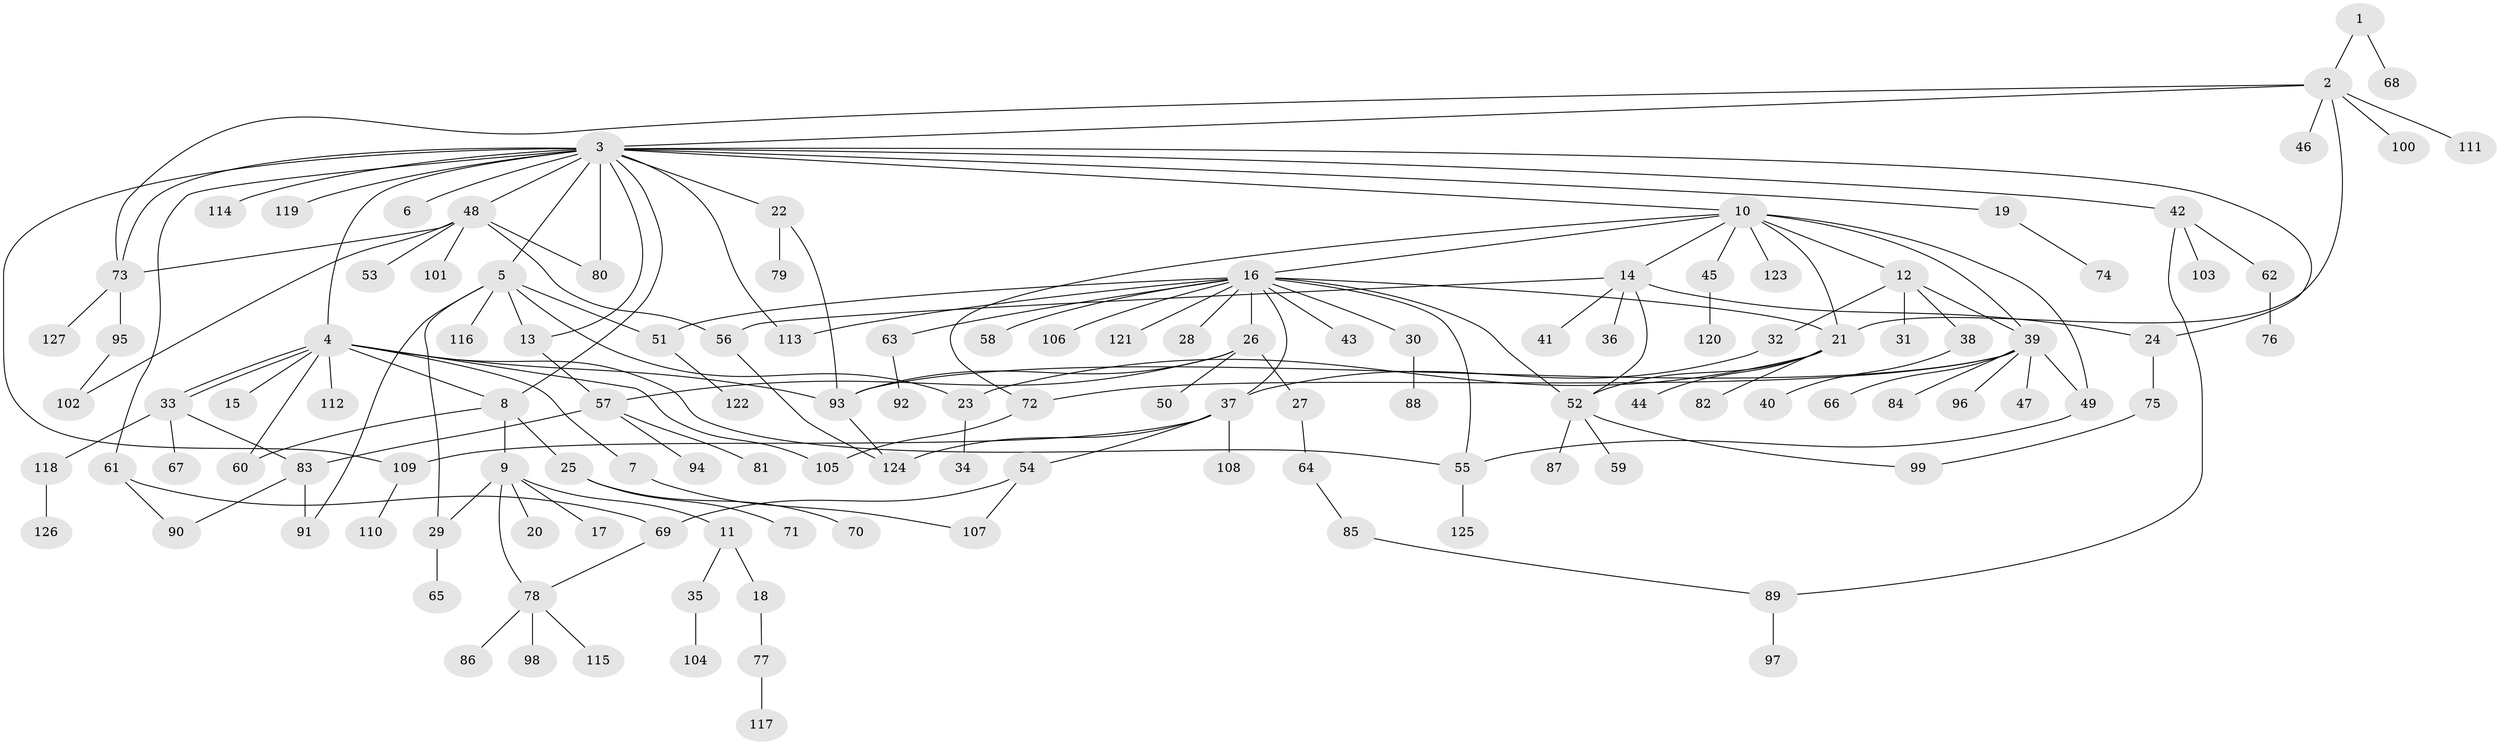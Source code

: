 // Generated by graph-tools (version 1.1) at 2025/47/03/09/25 04:47:47]
// undirected, 127 vertices, 166 edges
graph export_dot {
graph [start="1"]
  node [color=gray90,style=filled];
  1;
  2;
  3;
  4;
  5;
  6;
  7;
  8;
  9;
  10;
  11;
  12;
  13;
  14;
  15;
  16;
  17;
  18;
  19;
  20;
  21;
  22;
  23;
  24;
  25;
  26;
  27;
  28;
  29;
  30;
  31;
  32;
  33;
  34;
  35;
  36;
  37;
  38;
  39;
  40;
  41;
  42;
  43;
  44;
  45;
  46;
  47;
  48;
  49;
  50;
  51;
  52;
  53;
  54;
  55;
  56;
  57;
  58;
  59;
  60;
  61;
  62;
  63;
  64;
  65;
  66;
  67;
  68;
  69;
  70;
  71;
  72;
  73;
  74;
  75;
  76;
  77;
  78;
  79;
  80;
  81;
  82;
  83;
  84;
  85;
  86;
  87;
  88;
  89;
  90;
  91;
  92;
  93;
  94;
  95;
  96;
  97;
  98;
  99;
  100;
  101;
  102;
  103;
  104;
  105;
  106;
  107;
  108;
  109;
  110;
  111;
  112;
  113;
  114;
  115;
  116;
  117;
  118;
  119;
  120;
  121;
  122;
  123;
  124;
  125;
  126;
  127;
  1 -- 2;
  1 -- 68;
  2 -- 3;
  2 -- 21;
  2 -- 46;
  2 -- 73;
  2 -- 100;
  2 -- 111;
  3 -- 4;
  3 -- 5;
  3 -- 6;
  3 -- 8;
  3 -- 10;
  3 -- 13;
  3 -- 19;
  3 -- 22;
  3 -- 24;
  3 -- 42;
  3 -- 48;
  3 -- 61;
  3 -- 73;
  3 -- 80;
  3 -- 109;
  3 -- 113;
  3 -- 114;
  3 -- 119;
  4 -- 7;
  4 -- 8;
  4 -- 15;
  4 -- 33;
  4 -- 33;
  4 -- 55;
  4 -- 60;
  4 -- 93;
  4 -- 105;
  4 -- 112;
  5 -- 13;
  5 -- 23;
  5 -- 29;
  5 -- 51;
  5 -- 91;
  5 -- 116;
  7 -- 107;
  8 -- 9;
  8 -- 25;
  8 -- 60;
  9 -- 11;
  9 -- 17;
  9 -- 20;
  9 -- 29;
  9 -- 78;
  10 -- 12;
  10 -- 14;
  10 -- 16;
  10 -- 21;
  10 -- 39;
  10 -- 45;
  10 -- 49;
  10 -- 72;
  10 -- 123;
  11 -- 18;
  11 -- 35;
  12 -- 31;
  12 -- 32;
  12 -- 38;
  12 -- 39;
  13 -- 57;
  14 -- 24;
  14 -- 36;
  14 -- 41;
  14 -- 52;
  14 -- 56;
  16 -- 21;
  16 -- 26;
  16 -- 28;
  16 -- 30;
  16 -- 37;
  16 -- 43;
  16 -- 51;
  16 -- 52;
  16 -- 55;
  16 -- 58;
  16 -- 63;
  16 -- 106;
  16 -- 113;
  16 -- 121;
  18 -- 77;
  19 -- 74;
  21 -- 23;
  21 -- 44;
  21 -- 52;
  21 -- 82;
  22 -- 79;
  22 -- 93;
  23 -- 34;
  24 -- 75;
  25 -- 70;
  25 -- 71;
  26 -- 27;
  26 -- 50;
  26 -- 57;
  26 -- 93;
  27 -- 64;
  29 -- 65;
  30 -- 88;
  32 -- 37;
  33 -- 67;
  33 -- 83;
  33 -- 118;
  35 -- 104;
  37 -- 54;
  37 -- 108;
  37 -- 109;
  37 -- 124;
  38 -- 40;
  39 -- 47;
  39 -- 49;
  39 -- 66;
  39 -- 72;
  39 -- 84;
  39 -- 93;
  39 -- 96;
  42 -- 62;
  42 -- 89;
  42 -- 103;
  45 -- 120;
  48 -- 53;
  48 -- 56;
  48 -- 73;
  48 -- 80;
  48 -- 101;
  48 -- 102;
  49 -- 55;
  51 -- 122;
  52 -- 59;
  52 -- 87;
  52 -- 99;
  54 -- 69;
  54 -- 107;
  55 -- 125;
  56 -- 124;
  57 -- 81;
  57 -- 83;
  57 -- 94;
  61 -- 69;
  61 -- 90;
  62 -- 76;
  63 -- 92;
  64 -- 85;
  69 -- 78;
  72 -- 105;
  73 -- 95;
  73 -- 127;
  75 -- 99;
  77 -- 117;
  78 -- 86;
  78 -- 98;
  78 -- 115;
  83 -- 90;
  83 -- 91;
  85 -- 89;
  89 -- 97;
  93 -- 124;
  95 -- 102;
  109 -- 110;
  118 -- 126;
}
